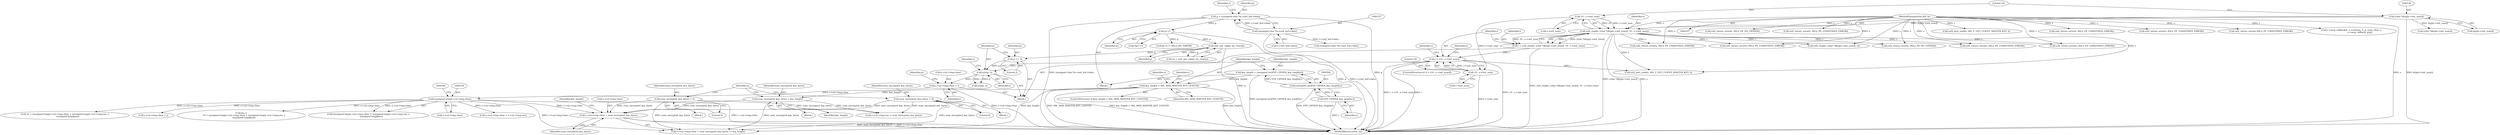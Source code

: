 digraph "0_openssl_d81a1600588b726c2bdccda7efad3cc7a87d6245_0@API" {
"1000552" [label="(Call,s->s2->tmp.clear + num_encrypted_key_bytes)"];
"1000333" [label="(Call,(unsigned long)s->s2->tmp.clear)"];
"1000244" [label="(Call,s->s2->tmp.clear = i)"];
"1000241" [label="(Call,n2s(p, i))"];
"1000238" [label="(Call,p += 3)"];
"1000205" [label="(Call,ssl2_get_cipher_by_char(p))"];
"1000178" [label="(Call,p++)"];
"1000124" [label="(Call,p = (unsigned char *)s->init_buf->data)"];
"1000126" [label="(Call,(unsigned char *)s->init_buf->data)"];
"1000158" [label="(Call,i < (10 - s->init_num))"];
"1000140" [label="(Call,i = ssl2_read(s, (char *)&(p[s->init_num]), 10 - s->init_num))"];
"1000142" [label="(Call,ssl2_read(s, (char *)&(p[s->init_num]), 10 - s->init_num))"];
"1000108" [label="(MethodParameterIn,SSL *s)"];
"1000144" [label="(Call,(char *)&(p[s->init_num]))"];
"1000152" [label="(Call,10 - s->init_num)"];
"1000160" [label="(Call,10 - s->init_num)"];
"1000547" [label="(Call,num_encrypted_key_bytes = key_length)"];
"1000508" [label="(Call,key_length > SSL_MAX_MASTER_KEY_LENGTH)"];
"1000501" [label="(Call,key_length = (unsigned int)EVP_CIPHER_key_length(c))"];
"1000503" [label="(Call,(unsigned int)EVP_CIPHER_key_length(c))"];
"1000505" [label="(Call,EVP_CIPHER_key_length(c))"];
"1000535" [label="(Call,num_encrypted_key_bytes = 8)"];
"1000542" [label="(Call,num_encrypted_key_bytes = 5)"];
"1000253" [label="(Call,n2s(p, i))"];
"1000243" [label="(Identifier,i)"];
"1000160" [label="(Call,10 - s->init_num)"];
"1000333" [label="(Call,(unsigned long)s->s2->tmp.clear)"];
"1000556" [label="(Identifier,s)"];
"1000167" [label="(Identifier,s)"];
"1000431" [label="(Call,s->s2->tmp.clear + s->s2->tmp.enc)"];
"1000296" [label="(Call,(unsigned char *)s->init_buf->data)"];
"1000126" [label="(Call,(unsigned char *)s->init_buf->data)"];
"1000124" [label="(Call,p = (unsigned char *)s->init_buf->data)"];
"1000128" [label="(Call,s->init_buf->data)"];
"1000332" [label="(Call,(unsigned long)s->s2->tmp.clear + (unsigned long)s->s2->tmp.enc +\n        (unsigned long)keya)"];
"1000551" [label="(Call,s->s2->tmp.clear + num_encrypted_key_bytes != key_length)"];
"1000177" [label="(Call,*(p++))"];
"1000493" [label="(Call,ssl2_return_error(s, SSL2_PE_NO_CIPHER))"];
"1000664" [label="(Call,s->s2->tmp.clear + j)"];
"1000501" [label="(Call,key_length = (unsigned int)EVP_CIPHER_key_length(c))"];
"1000179" [label="(Identifier,p)"];
"1000154" [label="(Call,s->init_num)"];
"1000142" [label="(Call,ssl2_read(s, (char *)&(p[s->init_num]), 10 - s->init_num))"];
"1000172" [label="(Identifier,s)"];
"1000125" [label="(Identifier,p)"];
"1000544" [label="(Literal,5)"];
"1000312" [label="(Call,ssl2_return_error(s, SSL2_PE_UNDEFINED_ERROR))"];
"1000206" [label="(Identifier,p)"];
"1000536" [label="(Identifier,num_encrypted_key_bytes)"];
"1000382" [label="(Call,(char *)&(p[s->init_num]))"];
"1000248" [label="(Identifier,s)"];
"1000166" [label="(Call,ssl2_part_read(s, SSL_F_GET_CLIENT_MASTER_KEY, i))"];
"1000136" [label="(Identifier,s)"];
"1000549" [label="(Identifier,key_length)"];
"1000507" [label="(ControlStructure,if (key_length > SSL_MAX_MASTER_KEY_LENGTH))"];
"1000547" [label="(Call,num_encrypted_key_bytes = key_length)"];
"1000109" [label="(Block,)"];
"1000205" [label="(Call,ssl2_get_cipher_by_char(p))"];
"1000513" [label="(Identifier,s)"];
"1000108" [label="(MethodParameterIn,SSL *s)"];
"1000335" [label="(Call,s->s2->tmp.clear)"];
"1000183" [label="(Call,p[-1] != SSL2_MT_ERROR)"];
"1000158" [label="(Call,i < (10 - s->init_num))"];
"1000512" [label="(Call,ssl2_return_error(s, SSL2_PE_UNDEFINED_ERROR))"];
"1000552" [label="(Call,s->s2->tmp.clear + num_encrypted_key_bytes)"];
"1000254" [label="(Identifier,p)"];
"1000526" [label="(Identifier,s)"];
"1000537" [label="(Literal,8)"];
"1000244" [label="(Call,s->s2->tmp.clear = i)"];
"1000159" [label="(Identifier,i)"];
"1000162" [label="(Call,s->init_num)"];
"1000328" [label="(Call,len =\n        10 + (unsigned long)s->s2->tmp.clear + (unsigned long)s->s2->tmp.enc +\n        (unsigned long)keya)"];
"1000273" [label="(Call,ssl2_return_error(s, SSL2_PE_UNDEFINED_ERROR))"];
"1000144" [label="(Call,(char *)&(p[s->init_num]))"];
"1000380" [label="(Call,ssl2_read(s, (char *)&(p[s->init_num]), n))"];
"1000240" [label="(Literal,3)"];
"1000503" [label="(Call,(unsigned int)EVP_CIPHER_key_length(c))"];
"1000141" [label="(Identifier,i)"];
"1000252" [label="(Identifier,i)"];
"1000242" [label="(Identifier,p)"];
"1000222" [label="(Call,ssl2_return_error(s, SSL2_PE_NO_CIPHER))"];
"1000560" [label="(Identifier,num_encrypted_key_bytes)"];
"1000506" [label="(Identifier,c)"];
"1000190" [label="(Call,ssl2_return_error(s, SSL2_PE_UNDEFINED_ERROR))"];
"1000152" [label="(Call,10 - s->init_num)"];
"1000535" [label="(Call,num_encrypted_key_bytes = 8)"];
"1000396" [label="(Call,ssl2_part_read(s, SSL_F_GET_CLIENT_MASTER_KEY, i))"];
"1000561" [label="(Identifier,key_length)"];
"1000360" [label="(Call,ssl2_return_error(s, SSL2_PE_UNDEFINED_ERROR))"];
"1000239" [label="(Identifier,p)"];
"1000140" [label="(Call,i = ssl2_read(s, (char *)&(p[s->init_num]), 10 - s->init_num))"];
"1000153" [label="(Literal,10)"];
"1000553" [label="(Call,s->s2->tmp.clear)"];
"1000505" [label="(Call,EVP_CIPHER_key_length(c))"];
"1000711" [label="(MethodReturn,static int)"];
"1000502" [label="(Identifier,key_length)"];
"1000573" [label="(Call,s->s2->tmp.enc < num_encrypted_key_bytes)"];
"1000543" [label="(Identifier,num_encrypted_key_bytes)"];
"1000139" [label="(Block,)"];
"1000161" [label="(Literal,10)"];
"1000510" [label="(Identifier,SSL_MAX_MASTER_KEY_LENGTH)"];
"1000245" [label="(Call,s->s2->tmp.clear)"];
"1000563" [label="(Call,ssl2_return_error(s, SSL2_PE_UNDEFINED_ERROR))"];
"1000509" [label="(Identifier,key_length)"];
"1000531" [label="(Block,)"];
"1000546" [label="(Block,)"];
"1000462" [label="(Call,ssl2_return_error(s, SSL2_PE_UNDEFINED_ERROR))"];
"1000203" [label="(Call,cp = ssl2_get_cipher_by_char(p))"];
"1000157" [label="(ControlStructure,if (i < (10 - s->init_num)))"];
"1000143" [label="(Identifier,s)"];
"1000548" [label="(Identifier,num_encrypted_key_bytes)"];
"1000541" [label="(Block,)"];
"1000583" [label="(Call,ssl2_return_error(s,SSL2_PE_UNDEFINED_ERROR))"];
"1000241" [label="(Call,n2s(p, i))"];
"1000542" [label="(Call,num_encrypted_key_bytes = 5)"];
"1000330" [label="(Call,10 + (unsigned long)s->s2->tmp.clear + (unsigned long)s->s2->tmp.enc +\n        (unsigned long)keya)"];
"1000178" [label="(Call,p++)"];
"1000405" [label="(Call,s->msg_callback(0, s->version, 0, p, (size_t)len, s,\n                        s->msg_callback_arg))"];
"1000238" [label="(Call,p += 3)"];
"1000508" [label="(Call,key_length > SSL_MAX_MASTER_KEY_LENGTH)"];
"1000146" [label="(Call,&(p[s->init_num]))"];
"1000552" -> "1000551"  [label="AST: "];
"1000552" -> "1000560"  [label="CFG: "];
"1000553" -> "1000552"  [label="AST: "];
"1000560" -> "1000552"  [label="AST: "];
"1000561" -> "1000552"  [label="CFG: "];
"1000552" -> "1000711"  [label="DDG: s->s2->tmp.clear"];
"1000552" -> "1000711"  [label="DDG: num_encrypted_key_bytes"];
"1000333" -> "1000552"  [label="DDG: s->s2->tmp.clear"];
"1000547" -> "1000552"  [label="DDG: num_encrypted_key_bytes"];
"1000535" -> "1000552"  [label="DDG: num_encrypted_key_bytes"];
"1000542" -> "1000552"  [label="DDG: num_encrypted_key_bytes"];
"1000333" -> "1000332"  [label="AST: "];
"1000333" -> "1000335"  [label="CFG: "];
"1000334" -> "1000333"  [label="AST: "];
"1000335" -> "1000333"  [label="AST: "];
"1000344" -> "1000333"  [label="CFG: "];
"1000333" -> "1000711"  [label="DDG: s->s2->tmp.clear"];
"1000333" -> "1000328"  [label="DDG: s->s2->tmp.clear"];
"1000333" -> "1000330"  [label="DDG: s->s2->tmp.clear"];
"1000333" -> "1000332"  [label="DDG: s->s2->tmp.clear"];
"1000244" -> "1000333"  [label="DDG: s->s2->tmp.clear"];
"1000333" -> "1000431"  [label="DDG: s->s2->tmp.clear"];
"1000333" -> "1000551"  [label="DDG: s->s2->tmp.clear"];
"1000333" -> "1000664"  [label="DDG: s->s2->tmp.clear"];
"1000244" -> "1000139"  [label="AST: "];
"1000244" -> "1000252"  [label="CFG: "];
"1000245" -> "1000244"  [label="AST: "];
"1000252" -> "1000244"  [label="AST: "];
"1000254" -> "1000244"  [label="CFG: "];
"1000244" -> "1000711"  [label="DDG: s->s2->tmp.clear"];
"1000241" -> "1000244"  [label="DDG: i"];
"1000241" -> "1000139"  [label="AST: "];
"1000241" -> "1000243"  [label="CFG: "];
"1000242" -> "1000241"  [label="AST: "];
"1000243" -> "1000241"  [label="AST: "];
"1000248" -> "1000241"  [label="CFG: "];
"1000238" -> "1000241"  [label="DDG: p"];
"1000158" -> "1000241"  [label="DDG: i"];
"1000241" -> "1000253"  [label="DDG: p"];
"1000241" -> "1000253"  [label="DDG: i"];
"1000238" -> "1000139"  [label="AST: "];
"1000238" -> "1000240"  [label="CFG: "];
"1000239" -> "1000238"  [label="AST: "];
"1000240" -> "1000238"  [label="AST: "];
"1000242" -> "1000238"  [label="CFG: "];
"1000205" -> "1000238"  [label="DDG: p"];
"1000205" -> "1000203"  [label="AST: "];
"1000205" -> "1000206"  [label="CFG: "];
"1000206" -> "1000205"  [label="AST: "];
"1000203" -> "1000205"  [label="CFG: "];
"1000205" -> "1000711"  [label="DDG: p"];
"1000205" -> "1000203"  [label="DDG: p"];
"1000178" -> "1000205"  [label="DDG: p"];
"1000178" -> "1000177"  [label="AST: "];
"1000178" -> "1000179"  [label="CFG: "];
"1000179" -> "1000178"  [label="AST: "];
"1000177" -> "1000178"  [label="CFG: "];
"1000178" -> "1000711"  [label="DDG: p"];
"1000124" -> "1000178"  [label="DDG: p"];
"1000178" -> "1000183"  [label="DDG: p"];
"1000124" -> "1000109"  [label="AST: "];
"1000124" -> "1000126"  [label="CFG: "];
"1000125" -> "1000124"  [label="AST: "];
"1000126" -> "1000124"  [label="AST: "];
"1000136" -> "1000124"  [label="CFG: "];
"1000124" -> "1000711"  [label="DDG: (unsigned char *)s->init_buf->data"];
"1000124" -> "1000711"  [label="DDG: p"];
"1000126" -> "1000124"  [label="DDG: s->init_buf->data"];
"1000126" -> "1000128"  [label="CFG: "];
"1000127" -> "1000126"  [label="AST: "];
"1000128" -> "1000126"  [label="AST: "];
"1000126" -> "1000711"  [label="DDG: s->init_buf->data"];
"1000126" -> "1000296"  [label="DDG: s->init_buf->data"];
"1000158" -> "1000157"  [label="AST: "];
"1000158" -> "1000160"  [label="CFG: "];
"1000159" -> "1000158"  [label="AST: "];
"1000160" -> "1000158"  [label="AST: "];
"1000167" -> "1000158"  [label="CFG: "];
"1000172" -> "1000158"  [label="CFG: "];
"1000158" -> "1000711"  [label="DDG: i"];
"1000158" -> "1000711"  [label="DDG: 10 - s->init_num"];
"1000158" -> "1000711"  [label="DDG: i < (10 - s->init_num)"];
"1000140" -> "1000158"  [label="DDG: i"];
"1000160" -> "1000158"  [label="DDG: 10"];
"1000160" -> "1000158"  [label="DDG: s->init_num"];
"1000158" -> "1000166"  [label="DDG: i"];
"1000140" -> "1000139"  [label="AST: "];
"1000140" -> "1000142"  [label="CFG: "];
"1000141" -> "1000140"  [label="AST: "];
"1000142" -> "1000140"  [label="AST: "];
"1000159" -> "1000140"  [label="CFG: "];
"1000140" -> "1000711"  [label="DDG: ssl2_read(s, (char *)&(p[s->init_num]), 10 - s->init_num)"];
"1000142" -> "1000140"  [label="DDG: s"];
"1000142" -> "1000140"  [label="DDG: (char *)&(p[s->init_num])"];
"1000142" -> "1000140"  [label="DDG: 10 - s->init_num"];
"1000142" -> "1000152"  [label="CFG: "];
"1000143" -> "1000142"  [label="AST: "];
"1000144" -> "1000142"  [label="AST: "];
"1000152" -> "1000142"  [label="AST: "];
"1000142" -> "1000711"  [label="DDG: (char *)&(p[s->init_num])"];
"1000142" -> "1000711"  [label="DDG: s"];
"1000108" -> "1000142"  [label="DDG: s"];
"1000144" -> "1000142"  [label="DDG: &(p[s->init_num])"];
"1000152" -> "1000142"  [label="DDG: 10"];
"1000152" -> "1000142"  [label="DDG: s->init_num"];
"1000142" -> "1000166"  [label="DDG: s"];
"1000142" -> "1000190"  [label="DDG: s"];
"1000142" -> "1000222"  [label="DDG: s"];
"1000142" -> "1000273"  [label="DDG: s"];
"1000142" -> "1000312"  [label="DDG: s"];
"1000142" -> "1000360"  [label="DDG: s"];
"1000142" -> "1000380"  [label="DDG: s"];
"1000108" -> "1000107"  [label="AST: "];
"1000108" -> "1000711"  [label="DDG: s"];
"1000108" -> "1000166"  [label="DDG: s"];
"1000108" -> "1000190"  [label="DDG: s"];
"1000108" -> "1000222"  [label="DDG: s"];
"1000108" -> "1000273"  [label="DDG: s"];
"1000108" -> "1000312"  [label="DDG: s"];
"1000108" -> "1000360"  [label="DDG: s"];
"1000108" -> "1000380"  [label="DDG: s"];
"1000108" -> "1000396"  [label="DDG: s"];
"1000108" -> "1000405"  [label="DDG: s"];
"1000108" -> "1000462"  [label="DDG: s"];
"1000108" -> "1000493"  [label="DDG: s"];
"1000108" -> "1000512"  [label="DDG: s"];
"1000108" -> "1000563"  [label="DDG: s"];
"1000108" -> "1000583"  [label="DDG: s"];
"1000144" -> "1000146"  [label="CFG: "];
"1000145" -> "1000144"  [label="AST: "];
"1000146" -> "1000144"  [label="AST: "];
"1000153" -> "1000144"  [label="CFG: "];
"1000144" -> "1000711"  [label="DDG: &(p[s->init_num])"];
"1000144" -> "1000382"  [label="DDG: &(p[s->init_num])"];
"1000152" -> "1000154"  [label="CFG: "];
"1000153" -> "1000152"  [label="AST: "];
"1000154" -> "1000152"  [label="AST: "];
"1000152" -> "1000160"  [label="DDG: s->init_num"];
"1000160" -> "1000162"  [label="CFG: "];
"1000161" -> "1000160"  [label="AST: "];
"1000162" -> "1000160"  [label="AST: "];
"1000160" -> "1000711"  [label="DDG: s->init_num"];
"1000547" -> "1000546"  [label="AST: "];
"1000547" -> "1000549"  [label="CFG: "];
"1000548" -> "1000547"  [label="AST: "];
"1000549" -> "1000547"  [label="AST: "];
"1000556" -> "1000547"  [label="CFG: "];
"1000508" -> "1000547"  [label="DDG: key_length"];
"1000547" -> "1000551"  [label="DDG: num_encrypted_key_bytes"];
"1000547" -> "1000573"  [label="DDG: num_encrypted_key_bytes"];
"1000508" -> "1000507"  [label="AST: "];
"1000508" -> "1000510"  [label="CFG: "];
"1000509" -> "1000508"  [label="AST: "];
"1000510" -> "1000508"  [label="AST: "];
"1000513" -> "1000508"  [label="CFG: "];
"1000526" -> "1000508"  [label="CFG: "];
"1000508" -> "1000711"  [label="DDG: key_length"];
"1000508" -> "1000711"  [label="DDG: SSL_MAX_MASTER_KEY_LENGTH"];
"1000508" -> "1000711"  [label="DDG: key_length > SSL_MAX_MASTER_KEY_LENGTH"];
"1000501" -> "1000508"  [label="DDG: key_length"];
"1000508" -> "1000551"  [label="DDG: key_length"];
"1000501" -> "1000109"  [label="AST: "];
"1000501" -> "1000503"  [label="CFG: "];
"1000502" -> "1000501"  [label="AST: "];
"1000503" -> "1000501"  [label="AST: "];
"1000509" -> "1000501"  [label="CFG: "];
"1000501" -> "1000711"  [label="DDG: (unsigned int)EVP_CIPHER_key_length(c)"];
"1000503" -> "1000501"  [label="DDG: EVP_CIPHER_key_length(c)"];
"1000503" -> "1000505"  [label="CFG: "];
"1000504" -> "1000503"  [label="AST: "];
"1000505" -> "1000503"  [label="AST: "];
"1000503" -> "1000711"  [label="DDG: EVP_CIPHER_key_length(c)"];
"1000505" -> "1000503"  [label="DDG: c"];
"1000505" -> "1000506"  [label="CFG: "];
"1000506" -> "1000505"  [label="AST: "];
"1000505" -> "1000711"  [label="DDG: c"];
"1000535" -> "1000531"  [label="AST: "];
"1000535" -> "1000537"  [label="CFG: "];
"1000536" -> "1000535"  [label="AST: "];
"1000537" -> "1000535"  [label="AST: "];
"1000556" -> "1000535"  [label="CFG: "];
"1000535" -> "1000551"  [label="DDG: num_encrypted_key_bytes"];
"1000535" -> "1000573"  [label="DDG: num_encrypted_key_bytes"];
"1000542" -> "1000541"  [label="AST: "];
"1000542" -> "1000544"  [label="CFG: "];
"1000543" -> "1000542"  [label="AST: "];
"1000544" -> "1000542"  [label="AST: "];
"1000556" -> "1000542"  [label="CFG: "];
"1000542" -> "1000551"  [label="DDG: num_encrypted_key_bytes"];
"1000542" -> "1000573"  [label="DDG: num_encrypted_key_bytes"];
}
